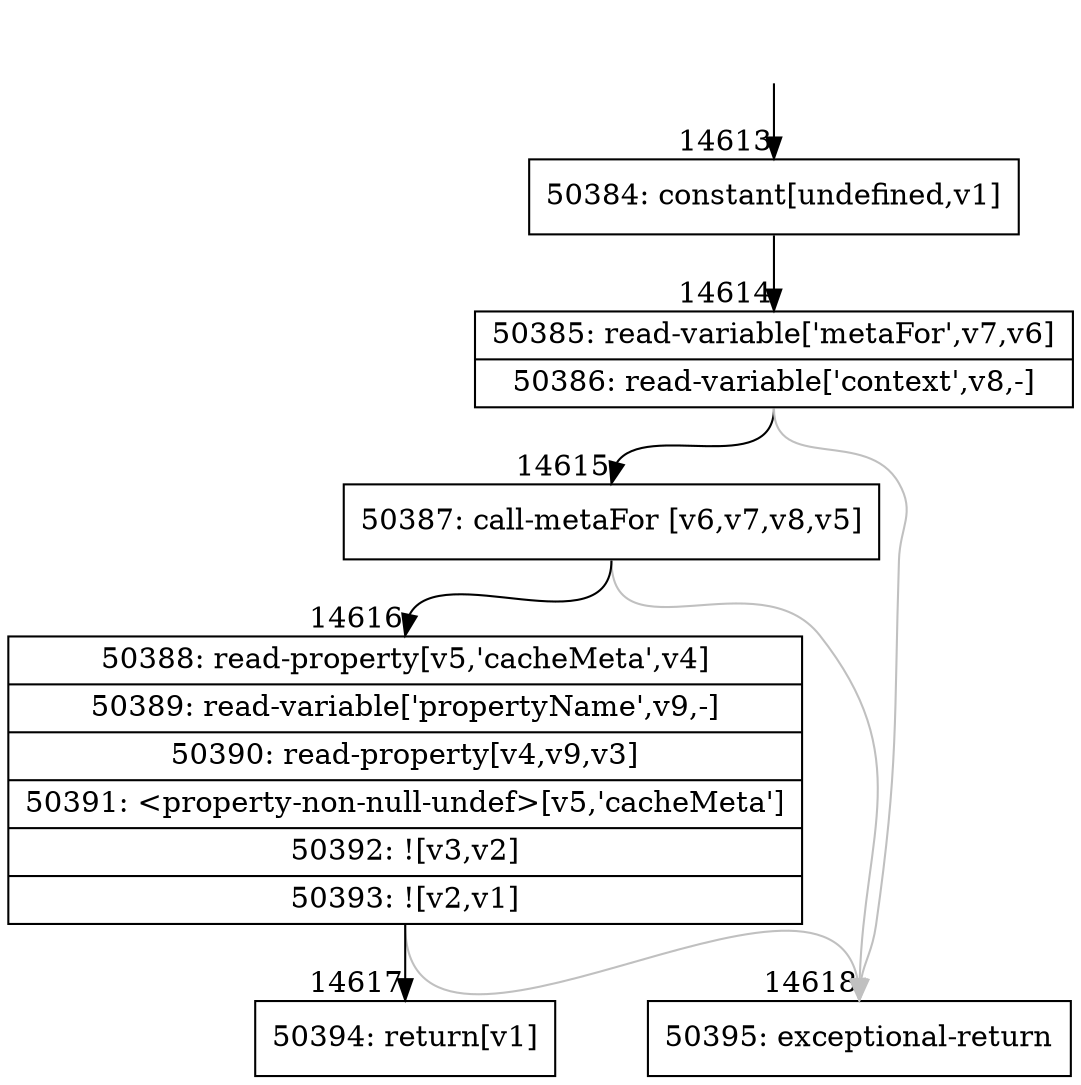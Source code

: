 digraph {
rankdir="TD"
BB_entry1220[shape=none,label=""];
BB_entry1220 -> BB14613 [tailport=s, headport=n, headlabel="    14613"]
BB14613 [shape=record label="{50384: constant[undefined,v1]}" ] 
BB14613 -> BB14614 [tailport=s, headport=n, headlabel="      14614"]
BB14614 [shape=record label="{50385: read-variable['metaFor',v7,v6]|50386: read-variable['context',v8,-]}" ] 
BB14614 -> BB14615 [tailport=s, headport=n, headlabel="      14615"]
BB14614 -> BB14618 [tailport=s, headport=n, color=gray, headlabel="      14618"]
BB14615 [shape=record label="{50387: call-metaFor [v6,v7,v8,v5]}" ] 
BB14615 -> BB14616 [tailport=s, headport=n, headlabel="      14616"]
BB14615 -> BB14618 [tailport=s, headport=n, color=gray]
BB14616 [shape=record label="{50388: read-property[v5,'cacheMeta',v4]|50389: read-variable['propertyName',v9,-]|50390: read-property[v4,v9,v3]|50391: \<property-non-null-undef\>[v5,'cacheMeta']|50392: ![v3,v2]|50393: ![v2,v1]}" ] 
BB14616 -> BB14617 [tailport=s, headport=n, headlabel="      14617"]
BB14616 -> BB14618 [tailport=s, headport=n, color=gray]
BB14617 [shape=record label="{50394: return[v1]}" ] 
BB14618 [shape=record label="{50395: exceptional-return}" ] 
//#$~ 26748
}
